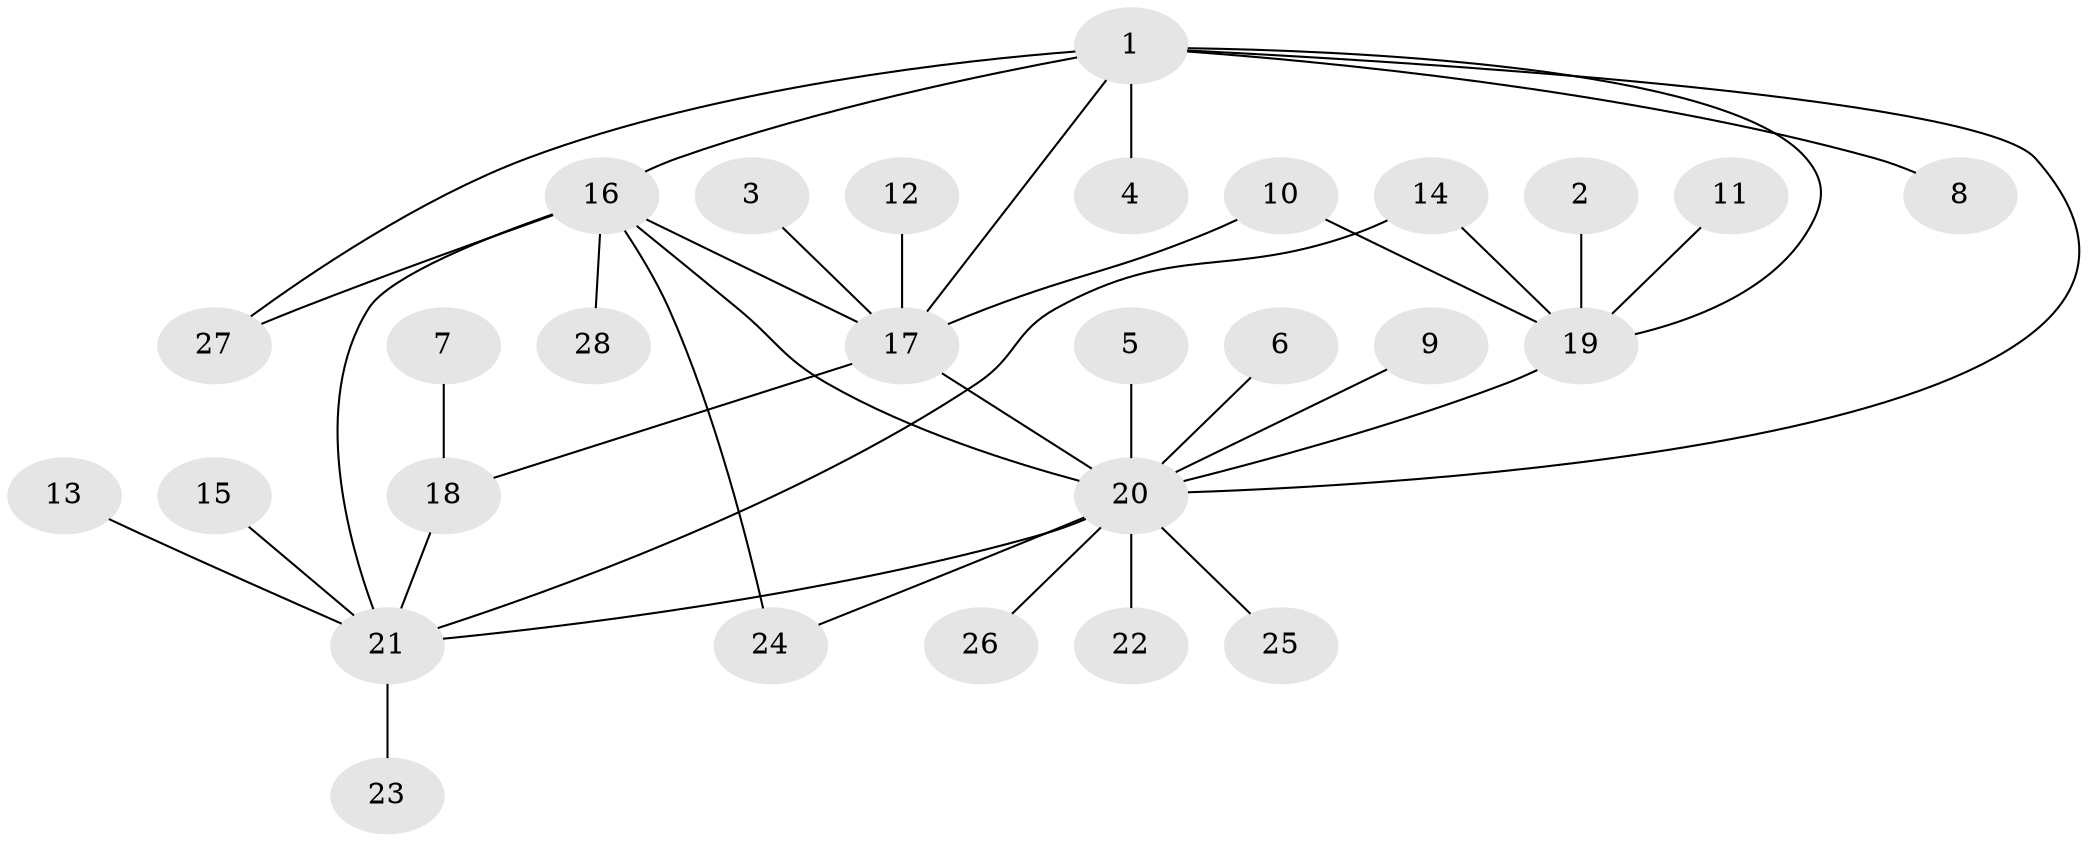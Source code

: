 // original degree distribution, {5: 0.0392156862745098, 4: 0.058823529411764705, 8: 0.0392156862745098, 2: 0.27450980392156865, 11: 0.0196078431372549, 6: 0.0392156862745098, 7: 0.0196078431372549, 1: 0.47058823529411764, 3: 0.0392156862745098}
// Generated by graph-tools (version 1.1) at 2025/26/03/09/25 03:26:35]
// undirected, 28 vertices, 37 edges
graph export_dot {
graph [start="1"]
  node [color=gray90,style=filled];
  1;
  2;
  3;
  4;
  5;
  6;
  7;
  8;
  9;
  10;
  11;
  12;
  13;
  14;
  15;
  16;
  17;
  18;
  19;
  20;
  21;
  22;
  23;
  24;
  25;
  26;
  27;
  28;
  1 -- 4 [weight=1.0];
  1 -- 8 [weight=1.0];
  1 -- 16 [weight=1.0];
  1 -- 17 [weight=1.0];
  1 -- 19 [weight=1.0];
  1 -- 20 [weight=1.0];
  1 -- 27 [weight=1.0];
  2 -- 19 [weight=1.0];
  3 -- 17 [weight=1.0];
  5 -- 20 [weight=1.0];
  6 -- 20 [weight=1.0];
  7 -- 18 [weight=1.0];
  9 -- 20 [weight=1.0];
  10 -- 17 [weight=1.0];
  10 -- 19 [weight=1.0];
  11 -- 19 [weight=1.0];
  12 -- 17 [weight=1.0];
  13 -- 21 [weight=1.0];
  14 -- 19 [weight=1.0];
  14 -- 21 [weight=1.0];
  15 -- 21 [weight=1.0];
  16 -- 17 [weight=1.0];
  16 -- 20 [weight=4.0];
  16 -- 21 [weight=1.0];
  16 -- 24 [weight=1.0];
  16 -- 27 [weight=1.0];
  16 -- 28 [weight=1.0];
  17 -- 18 [weight=1.0];
  17 -- 20 [weight=1.0];
  18 -- 21 [weight=1.0];
  19 -- 20 [weight=1.0];
  20 -- 21 [weight=1.0];
  20 -- 22 [weight=1.0];
  20 -- 24 [weight=1.0];
  20 -- 25 [weight=1.0];
  20 -- 26 [weight=1.0];
  21 -- 23 [weight=1.0];
}
